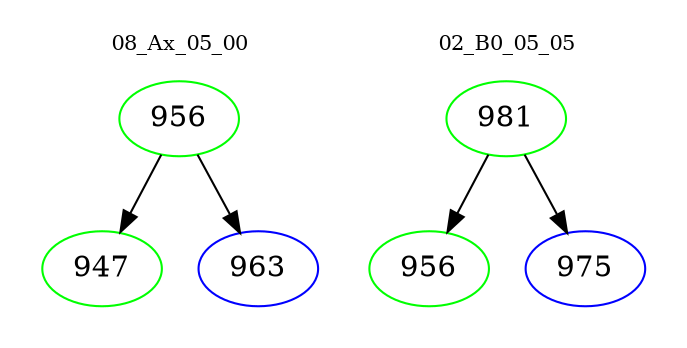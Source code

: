 digraph{
subgraph cluster_0 {
color = white
label = "08_Ax_05_00";
fontsize=10;
T0_956 [label="956", color="green"]
T0_956 -> T0_947 [color="black"]
T0_947 [label="947", color="green"]
T0_956 -> T0_963 [color="black"]
T0_963 [label="963", color="blue"]
}
subgraph cluster_1 {
color = white
label = "02_B0_05_05";
fontsize=10;
T1_981 [label="981", color="green"]
T1_981 -> T1_956 [color="black"]
T1_956 [label="956", color="green"]
T1_981 -> T1_975 [color="black"]
T1_975 [label="975", color="blue"]
}
}
